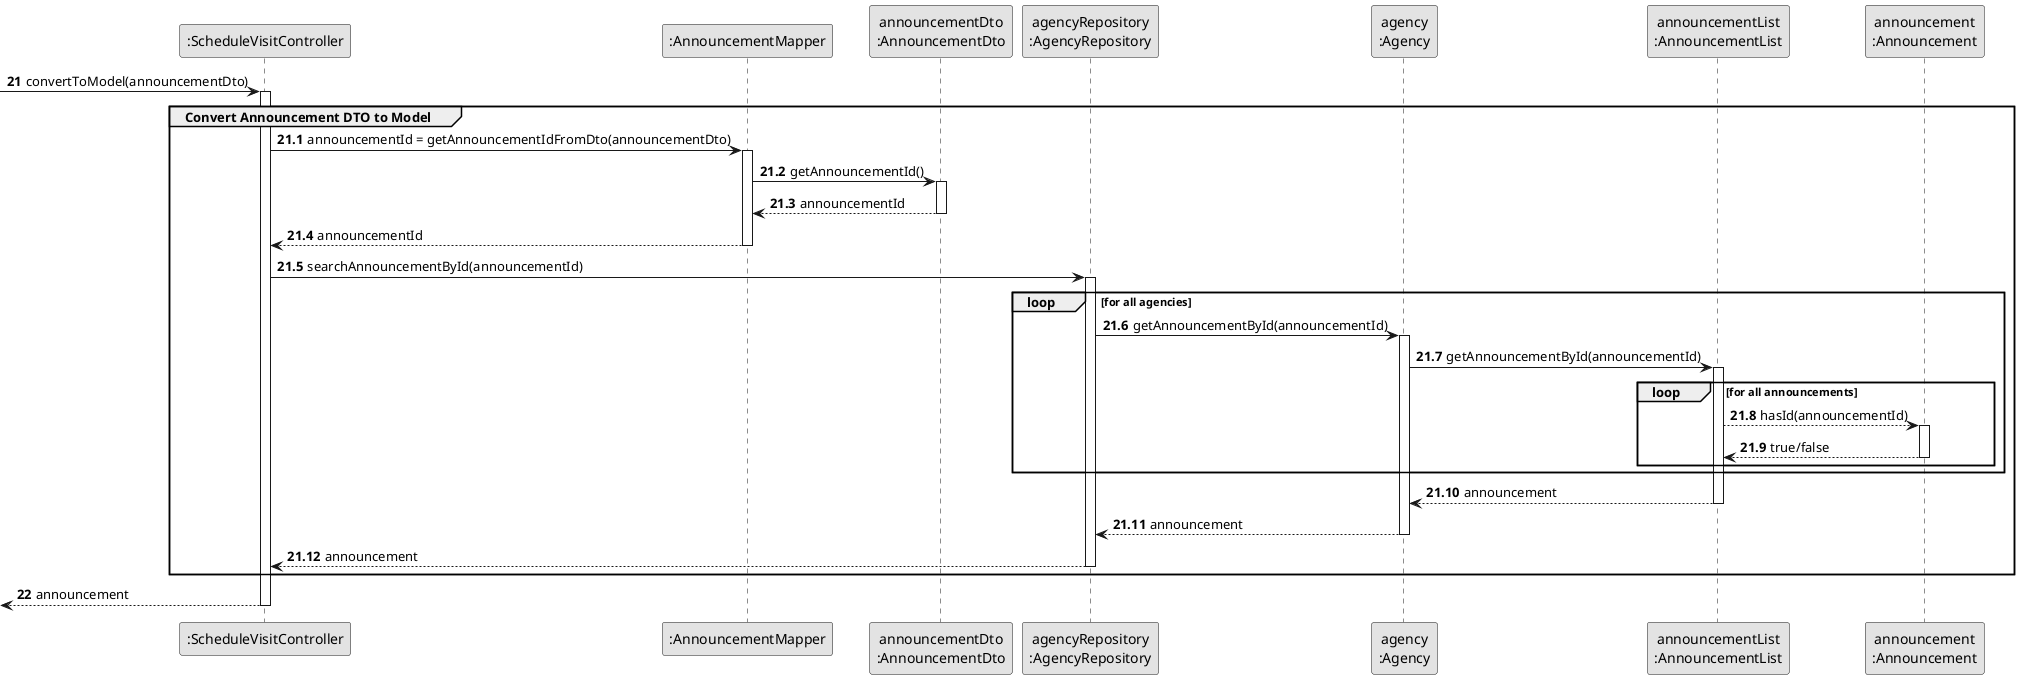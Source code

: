 @startuml
skinparam monochrome true
skinparam packageStyle rectangle
skinparam shadowing false


participant ":ScheduleVisitController" as CTRL
participant ":AnnouncementMapper" as MAPPER
participant "announcementDto\n:AnnouncementDto" as ANCDTO
participant "agencyRepository\n:AgencyRepository" as AgencyRepository
participant "agency\n:Agency" as AGC
participant "announcementList\n:AnnouncementList" as LISTCLASS
participant "announcement\n:Announcement" as ANNOUNCE


autonumber 21

 -> CTRL : convertToModel(announcementDto)

activate CTRL

    autonumber 21.1

    group Convert Announcement DTO to Model

        CTRL -> MAPPER : announcementId = getAnnouncementIdFromDto(announcementDto)
        activate MAPPER

        MAPPER -> ANCDTO : getAnnouncementId()
        activate ANCDTO

            ANCDTO --> MAPPER : announcementId
        deactivate ANCDTO

            MAPPER --> CTRL : announcementId
        deactivate MAPPER

        CTRL -> AgencyRepository : searchAnnouncementById(announcementId)
        activate AgencyRepository

        loop for all agencies

            AgencyRepository -> AGC : getAnnouncementById(announcementId)
            activate AGC

                AGC -> LISTCLASS : getAnnouncementById(announcementId)

                loop for all announcements

                    activate LISTCLASS

                    LISTCLASS --> ANNOUNCE : hasId(announcementId)

                    activate ANNOUNCE

                        ANNOUNCE --> LISTCLASS : true/false
                    deactivate ANNOUNCE

                end loop

        end loop

            LISTCLASS --> AGC : announcement
        deactivate LISTCLASS

            AGC --> AgencyRepository : announcement
        deactivate AGC

            AgencyRepository --> CTRL : announcement
        deactivate AgencyRepository

    end group

    autonumber 22

    <-- CTRL  : announcement
deactivate CTRL

@enduml